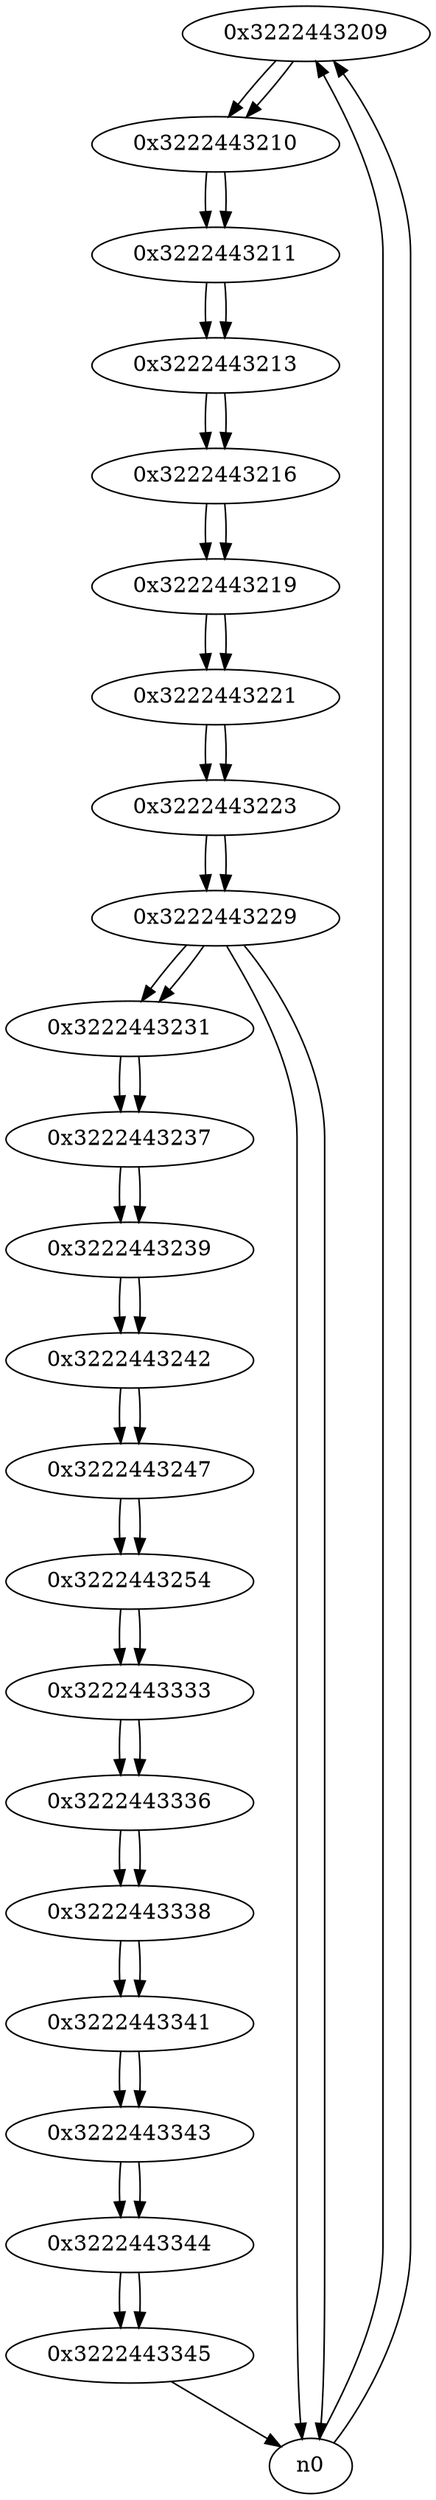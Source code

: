 digraph G{
/* nodes */
  n1 [label="0x3222443209"]
  n2 [label="0x3222443210"]
  n3 [label="0x3222443211"]
  n4 [label="0x3222443213"]
  n5 [label="0x3222443216"]
  n6 [label="0x3222443219"]
  n7 [label="0x3222443221"]
  n8 [label="0x3222443223"]
  n9 [label="0x3222443229"]
  n10 [label="0x3222443231"]
  n11 [label="0x3222443237"]
  n12 [label="0x3222443239"]
  n13 [label="0x3222443242"]
  n14 [label="0x3222443247"]
  n15 [label="0x3222443254"]
  n16 [label="0x3222443333"]
  n17 [label="0x3222443336"]
  n18 [label="0x3222443338"]
  n19 [label="0x3222443341"]
  n20 [label="0x3222443343"]
  n21 [label="0x3222443344"]
  n22 [label="0x3222443345"]
/* edges */
n1 -> n2;
n0 -> n1;
n0 -> n1;
n2 -> n3;
n1 -> n2;
n3 -> n4;
n2 -> n3;
n4 -> n5;
n3 -> n4;
n5 -> n6;
n4 -> n5;
n6 -> n7;
n5 -> n6;
n7 -> n8;
n6 -> n7;
n8 -> n9;
n7 -> n8;
n9 -> n0;
n9 -> n10;
n9 -> n0;
n8 -> n9;
n10 -> n11;
n9 -> n10;
n11 -> n12;
n10 -> n11;
n12 -> n13;
n11 -> n12;
n13 -> n14;
n12 -> n13;
n14 -> n15;
n13 -> n14;
n15 -> n16;
n14 -> n15;
n16 -> n17;
n15 -> n16;
n17 -> n18;
n16 -> n17;
n18 -> n19;
n17 -> n18;
n19 -> n20;
n18 -> n19;
n20 -> n21;
n19 -> n20;
n21 -> n22;
n20 -> n21;
n22 -> n0;
n21 -> n22;
}
